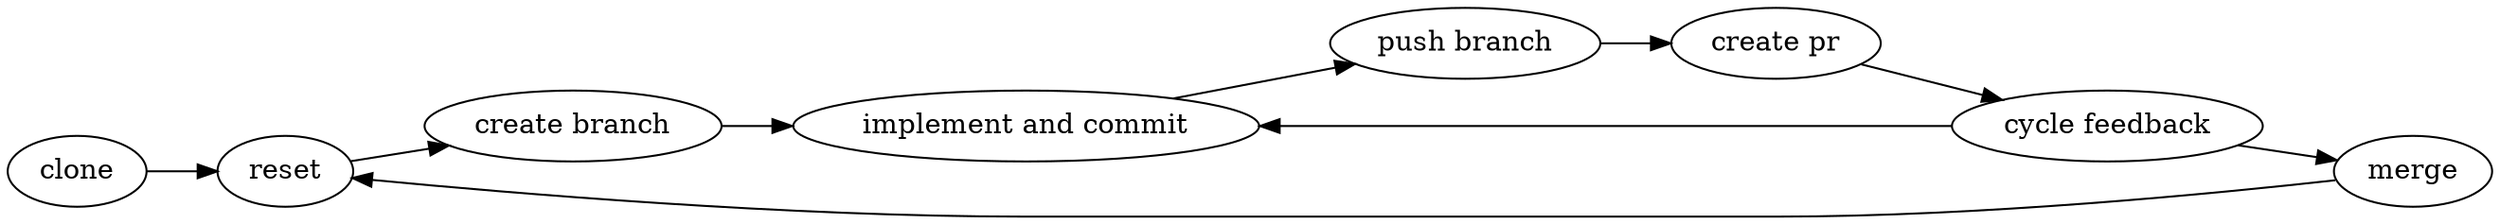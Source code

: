 digraph G { 
rankdir=LR; 
"clone"->"reset"->"create branch"->"implement and commit"->"push branch"->"create pr"->"cycle feedback"->"merge"->"reset"
"cycle feedback"->"implement and commit"
}
